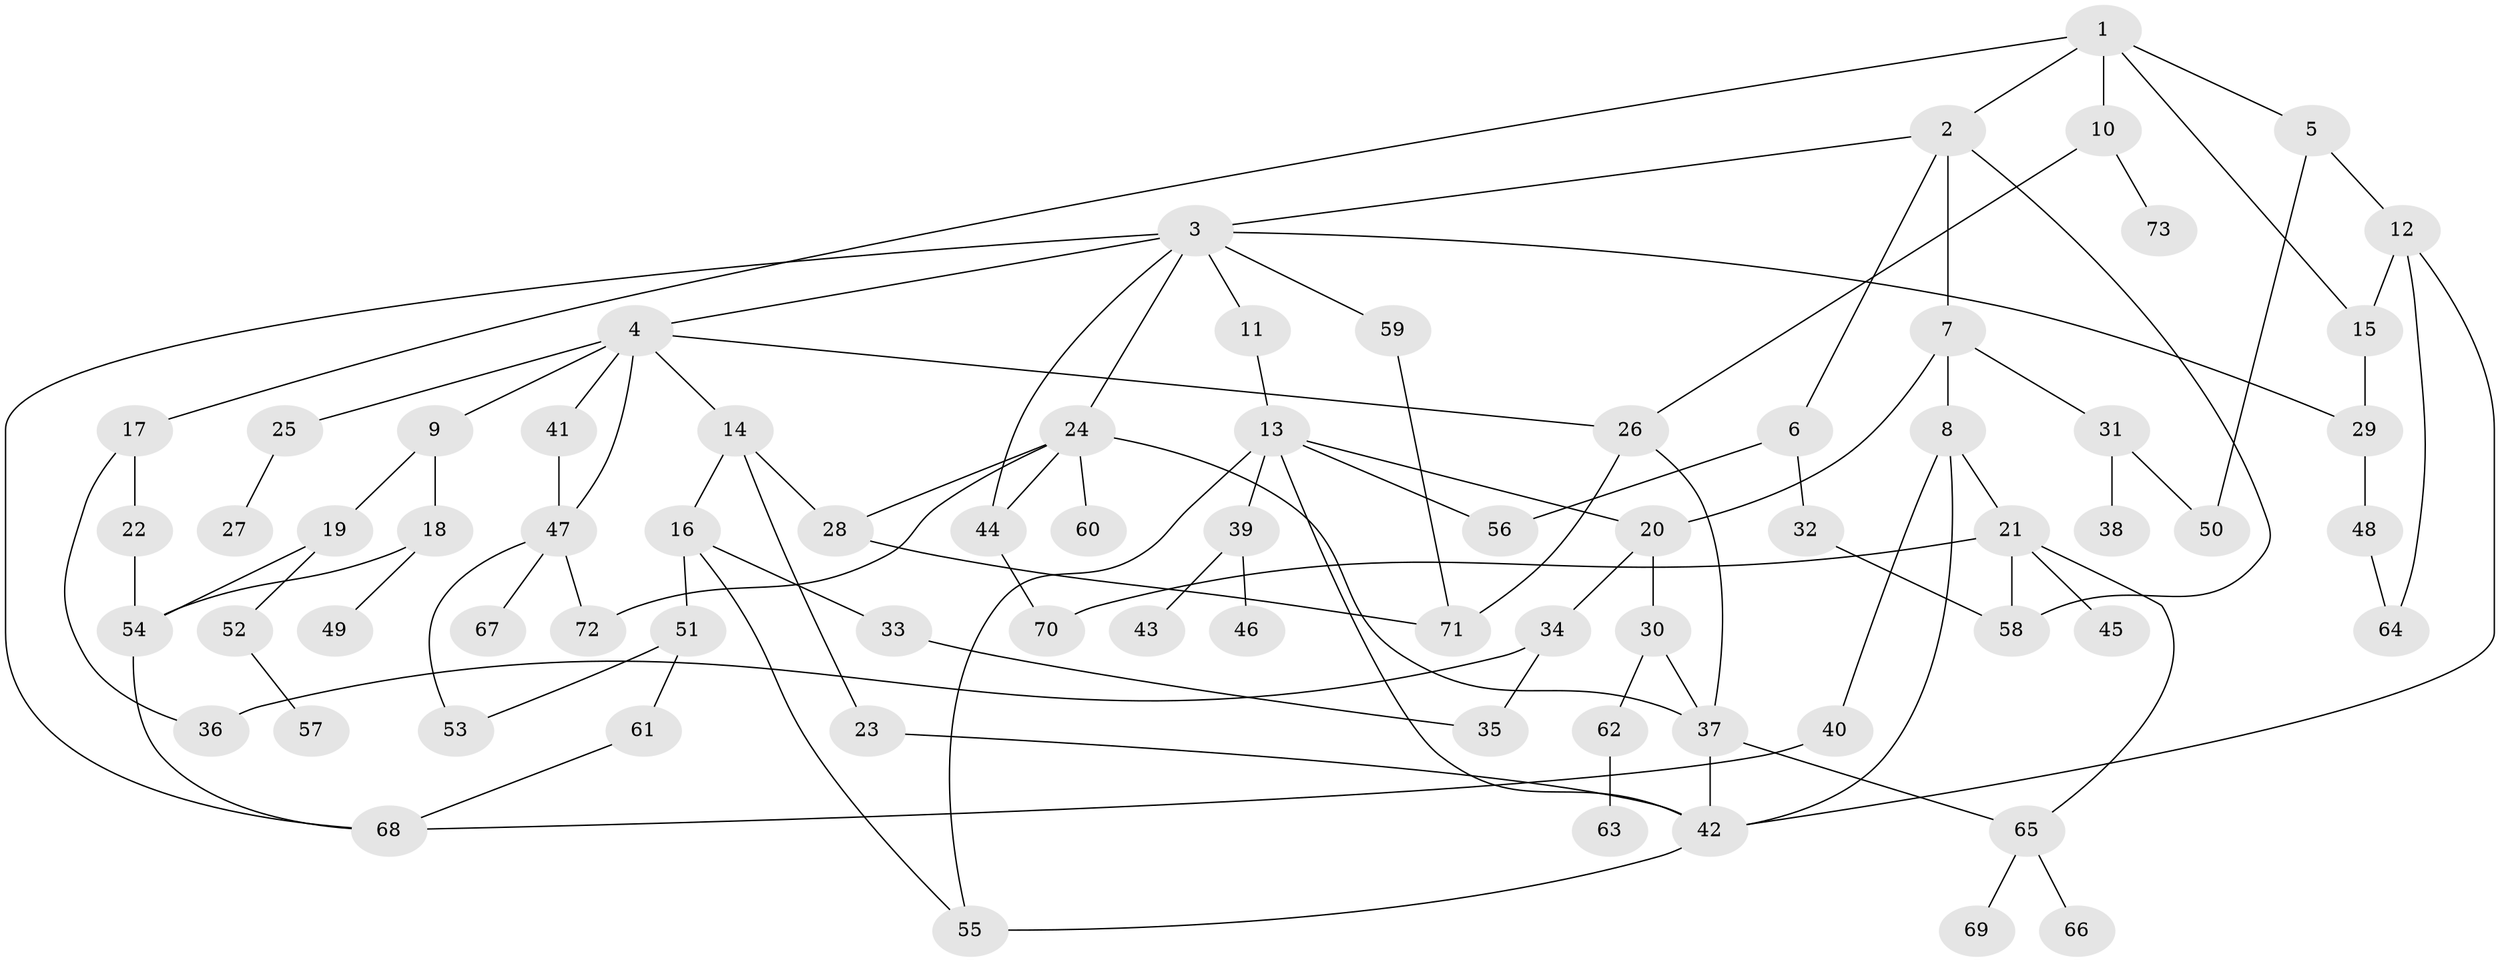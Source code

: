 // coarse degree distribution, {4: 0.14285714285714285, 1: 0.47619047619047616, 3: 0.14285714285714285, 5: 0.047619047619047616, 2: 0.14285714285714285, 12: 0.047619047619047616}
// Generated by graph-tools (version 1.1) at 2025/45/03/04/25 21:45:25]
// undirected, 73 vertices, 105 edges
graph export_dot {
graph [start="1"]
  node [color=gray90,style=filled];
  1;
  2;
  3;
  4;
  5;
  6;
  7;
  8;
  9;
  10;
  11;
  12;
  13;
  14;
  15;
  16;
  17;
  18;
  19;
  20;
  21;
  22;
  23;
  24;
  25;
  26;
  27;
  28;
  29;
  30;
  31;
  32;
  33;
  34;
  35;
  36;
  37;
  38;
  39;
  40;
  41;
  42;
  43;
  44;
  45;
  46;
  47;
  48;
  49;
  50;
  51;
  52;
  53;
  54;
  55;
  56;
  57;
  58;
  59;
  60;
  61;
  62;
  63;
  64;
  65;
  66;
  67;
  68;
  69;
  70;
  71;
  72;
  73;
  1 -- 2;
  1 -- 5;
  1 -- 10;
  1 -- 17;
  1 -- 15;
  2 -- 3;
  2 -- 6;
  2 -- 7;
  2 -- 58;
  3 -- 4;
  3 -- 11;
  3 -- 24;
  3 -- 29;
  3 -- 44;
  3 -- 59;
  3 -- 68;
  4 -- 9;
  4 -- 14;
  4 -- 25;
  4 -- 26;
  4 -- 41;
  4 -- 47;
  5 -- 12;
  5 -- 50;
  6 -- 32;
  6 -- 56;
  7 -- 8;
  7 -- 31;
  7 -- 20;
  8 -- 21;
  8 -- 40;
  8 -- 42;
  9 -- 18;
  9 -- 19;
  10 -- 73;
  10 -- 26;
  11 -- 13;
  12 -- 15;
  12 -- 64;
  12 -- 42;
  13 -- 20;
  13 -- 39;
  13 -- 55;
  13 -- 56;
  13 -- 42;
  14 -- 16;
  14 -- 23;
  14 -- 28;
  15 -- 29;
  16 -- 33;
  16 -- 51;
  16 -- 55;
  17 -- 22;
  17 -- 36;
  18 -- 49;
  18 -- 54;
  19 -- 52;
  19 -- 54;
  20 -- 30;
  20 -- 34;
  21 -- 45;
  21 -- 65;
  21 -- 58;
  21 -- 70;
  22 -- 54;
  23 -- 42;
  24 -- 28;
  24 -- 37;
  24 -- 60;
  24 -- 44;
  24 -- 72;
  25 -- 27;
  26 -- 71;
  26 -- 37;
  28 -- 71;
  29 -- 48;
  30 -- 62;
  30 -- 37;
  31 -- 38;
  31 -- 50;
  32 -- 58;
  33 -- 35;
  34 -- 35;
  34 -- 36;
  37 -- 42;
  37 -- 65;
  39 -- 43;
  39 -- 46;
  40 -- 68;
  41 -- 47;
  42 -- 55;
  44 -- 70;
  47 -- 67;
  47 -- 72;
  47 -- 53;
  48 -- 64;
  51 -- 53;
  51 -- 61;
  52 -- 57;
  54 -- 68;
  59 -- 71;
  61 -- 68;
  62 -- 63;
  65 -- 66;
  65 -- 69;
}
